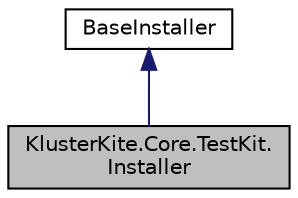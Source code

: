 digraph "KlusterKite.Core.TestKit.Installer"
{
  edge [fontname="Helvetica",fontsize="10",labelfontname="Helvetica",labelfontsize="10"];
  node [fontname="Helvetica",fontsize="10",shape=record];
  Node2 [label="KlusterKite.Core.TestKit.\lInstaller",height=0.2,width=0.4,color="black", fillcolor="grey75", style="filled", fontcolor="black"];
  Node3 -> Node2 [dir="back",color="midnightblue",fontsize="10",style="solid",fontname="Helvetica"];
  Node3 [label="BaseInstaller",height=0.2,width=0.4,color="black", fillcolor="white", style="filled",URL="$class_kluster_kite_1_1_core_1_1_base_installer.html",tooltip="Base class to install KlusterKite plugin components "];
}
